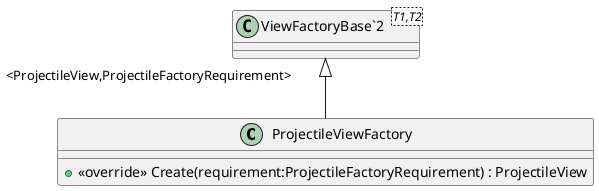 @startuml
class ProjectileViewFactory {
    + <<override>> Create(requirement:ProjectileFactoryRequirement) : ProjectileView
}
class "ViewFactoryBase`2"<T1,T2> {
}
"ViewFactoryBase`2" "<ProjectileView,ProjectileFactoryRequirement>" <|-- ProjectileViewFactory
@enduml
